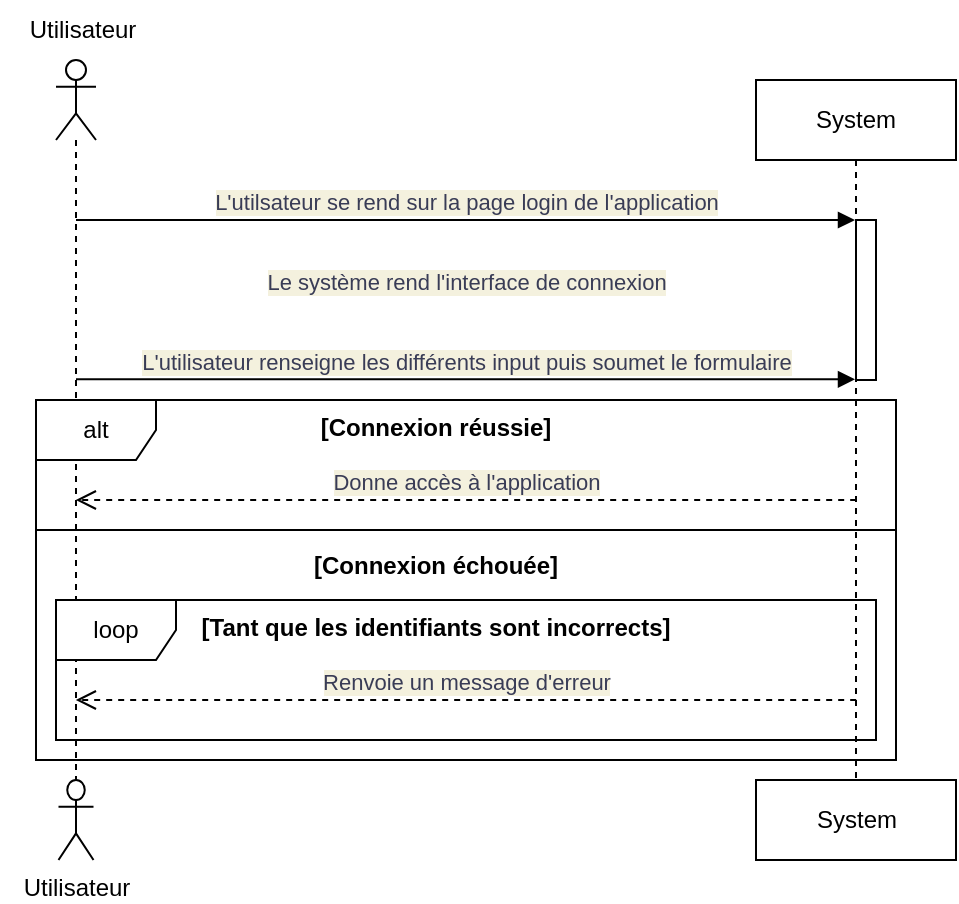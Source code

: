 <mxfile>
    <diagram id="7jXsa-NVI8YZZgEV07pc" name="Page-1">
        <mxGraphModel dx="1055" dy="787" grid="1" gridSize="10" guides="1" tooltips="1" connect="1" arrows="1" fold="1" page="1" pageScale="1" pageWidth="827" pageHeight="1169" math="0" shadow="0">
            <root>
                <mxCell id="0"/>
                <mxCell id="1" parent="0"/>
                <mxCell id="2" value="" style="shape=umlLifeline;participant=umlActor;perimeter=lifelinePerimeter;whiteSpace=wrap;html=1;container=1;collapsible=0;recursiveResize=0;verticalAlign=top;spacingTop=36;outlineConnect=0;" vertex="1" parent="1">
                    <mxGeometry x="170" y="160" width="20" height="360" as="geometry"/>
                </mxCell>
                <mxCell id="3" value="System" style="shape=umlLifeline;perimeter=lifelinePerimeter;whiteSpace=wrap;html=1;container=1;collapsible=0;recursiveResize=0;outlineConnect=0;" vertex="1" parent="1">
                    <mxGeometry x="520" y="170" width="100" height="390" as="geometry"/>
                </mxCell>
                <mxCell id="4" value="Le système rend l'interface de connexion" style="html=1;verticalAlign=bottom;endArrow=open;dashed=1;endSize=8;rounded=0;labelBackgroundColor=#F4F1DE;strokeColor=#FFFFFF;fontColor=#393C56;" edge="1" parent="3" target="2">
                    <mxGeometry relative="1" as="geometry">
                        <mxPoint x="50" y="110" as="sourcePoint"/>
                        <mxPoint x="-30" y="110" as="targetPoint"/>
                    </mxGeometry>
                </mxCell>
                <mxCell id="5" value="" style="html=1;points=[];perimeter=orthogonalPerimeter;" vertex="1" parent="3">
                    <mxGeometry x="50" y="70" width="10" height="80" as="geometry"/>
                </mxCell>
                <mxCell id="6" value="System" style="html=1;" vertex="1" parent="3">
                    <mxGeometry y="350" width="100" height="40" as="geometry"/>
                </mxCell>
                <mxCell id="7" value="L'utilsateur se rend sur la page login de l'application" style="html=1;verticalAlign=bottom;endArrow=block;rounded=0;labelBackgroundColor=#F4F1DE;fontColor=#393C56;" edge="1" parent="1" target="3">
                    <mxGeometry width="80" relative="1" as="geometry">
                        <mxPoint x="180" y="240" as="sourcePoint"/>
                        <mxPoint x="260" y="240" as="targetPoint"/>
                    </mxGeometry>
                </mxCell>
                <mxCell id="8" value="L'utilisateur renseigne les différents input puis soumet le formulaire" style="html=1;verticalAlign=bottom;endArrow=block;rounded=0;labelBackgroundColor=#F4F1DE;fontColor=#393C56;" edge="1" parent="1" target="3">
                    <mxGeometry width="80" relative="1" as="geometry">
                        <mxPoint x="180" y="319.66" as="sourcePoint"/>
                        <mxPoint x="260" y="319.66" as="targetPoint"/>
                    </mxGeometry>
                </mxCell>
                <mxCell id="9" value="alt" style="shape=umlFrame;whiteSpace=wrap;html=1;" vertex="1" parent="1">
                    <mxGeometry x="160" y="330" width="430" height="180" as="geometry"/>
                </mxCell>
                <mxCell id="10" value="" style="line;strokeWidth=1;align=left;verticalAlign=middle;spacingTop=-1;spacingLeft=3;spacingRight=3;rotatable=0;labelPosition=right;points=[];portConstraint=eastwest;labelBackgroundColor=#F4F1DE;" vertex="1" parent="1">
                    <mxGeometry x="160" y="391" width="430" height="8" as="geometry"/>
                </mxCell>
                <mxCell id="11" value="[Connexion réussie]" style="text;align=center;fontStyle=1;verticalAlign=middle;spacingLeft=3;spacingRight=3;rotatable=0;points=[[0,0.5],[1,0.5]];portConstraint=eastwest;" vertex="1" parent="1">
                    <mxGeometry x="320" y="330" width="80" height="26" as="geometry"/>
                </mxCell>
                <mxCell id="12" value="Donne accès à l'application" style="html=1;verticalAlign=bottom;endArrow=open;dashed=1;endSize=8;rounded=0;labelBackgroundColor=#F4F1DE;fontColor=#393C56;" edge="1" parent="1">
                    <mxGeometry relative="1" as="geometry">
                        <mxPoint x="570.09" y="380" as="sourcePoint"/>
                        <mxPoint x="179.9" y="380" as="targetPoint"/>
                    </mxGeometry>
                </mxCell>
                <mxCell id="13" value="[Connexion échouée]" style="text;align=center;fontStyle=1;verticalAlign=middle;spacingLeft=3;spacingRight=3;rotatable=0;points=[[0,0.5],[1,0.5]];portConstraint=eastwest;" vertex="1" parent="1">
                    <mxGeometry x="320" y="399" width="80" height="26" as="geometry"/>
                </mxCell>
                <mxCell id="14" value="loop" style="shape=umlFrame;whiteSpace=wrap;html=1;" vertex="1" parent="1">
                    <mxGeometry x="170" y="430" width="410" height="70" as="geometry"/>
                </mxCell>
                <mxCell id="15" value="[Tant que les identifiants sont incorrects]" style="text;align=center;fontStyle=1;verticalAlign=middle;spacingLeft=3;spacingRight=3;rotatable=0;points=[[0,0.5],[1,0.5]];portConstraint=eastwest;" vertex="1" parent="1">
                    <mxGeometry x="320" y="430" width="80" height="26" as="geometry"/>
                </mxCell>
                <mxCell id="16" value="Renvoie un message d'erreur" style="html=1;verticalAlign=bottom;endArrow=open;dashed=1;endSize=8;rounded=0;labelBackgroundColor=#F4F1DE;fontColor=#393C56;" edge="1" parent="1">
                    <mxGeometry relative="1" as="geometry">
                        <mxPoint x="570.09" y="480" as="sourcePoint"/>
                        <mxPoint x="179.9" y="480" as="targetPoint"/>
                    </mxGeometry>
                </mxCell>
                <mxCell id="17" value="Utilisateur" style="shape=umlActor;verticalLabelPosition=bottom;verticalAlign=top;html=1;" vertex="1" parent="1">
                    <mxGeometry x="171.25" y="520" width="17.5" height="40" as="geometry"/>
                </mxCell>
                <mxCell id="18" value="Utilisateur" style="text;html=1;align=center;verticalAlign=middle;resizable=0;points=[];autosize=1;" vertex="1" parent="1">
                    <mxGeometry x="142.5" y="130" width="80" height="30" as="geometry"/>
                </mxCell>
            </root>
        </mxGraphModel>
    </diagram>
</mxfile>